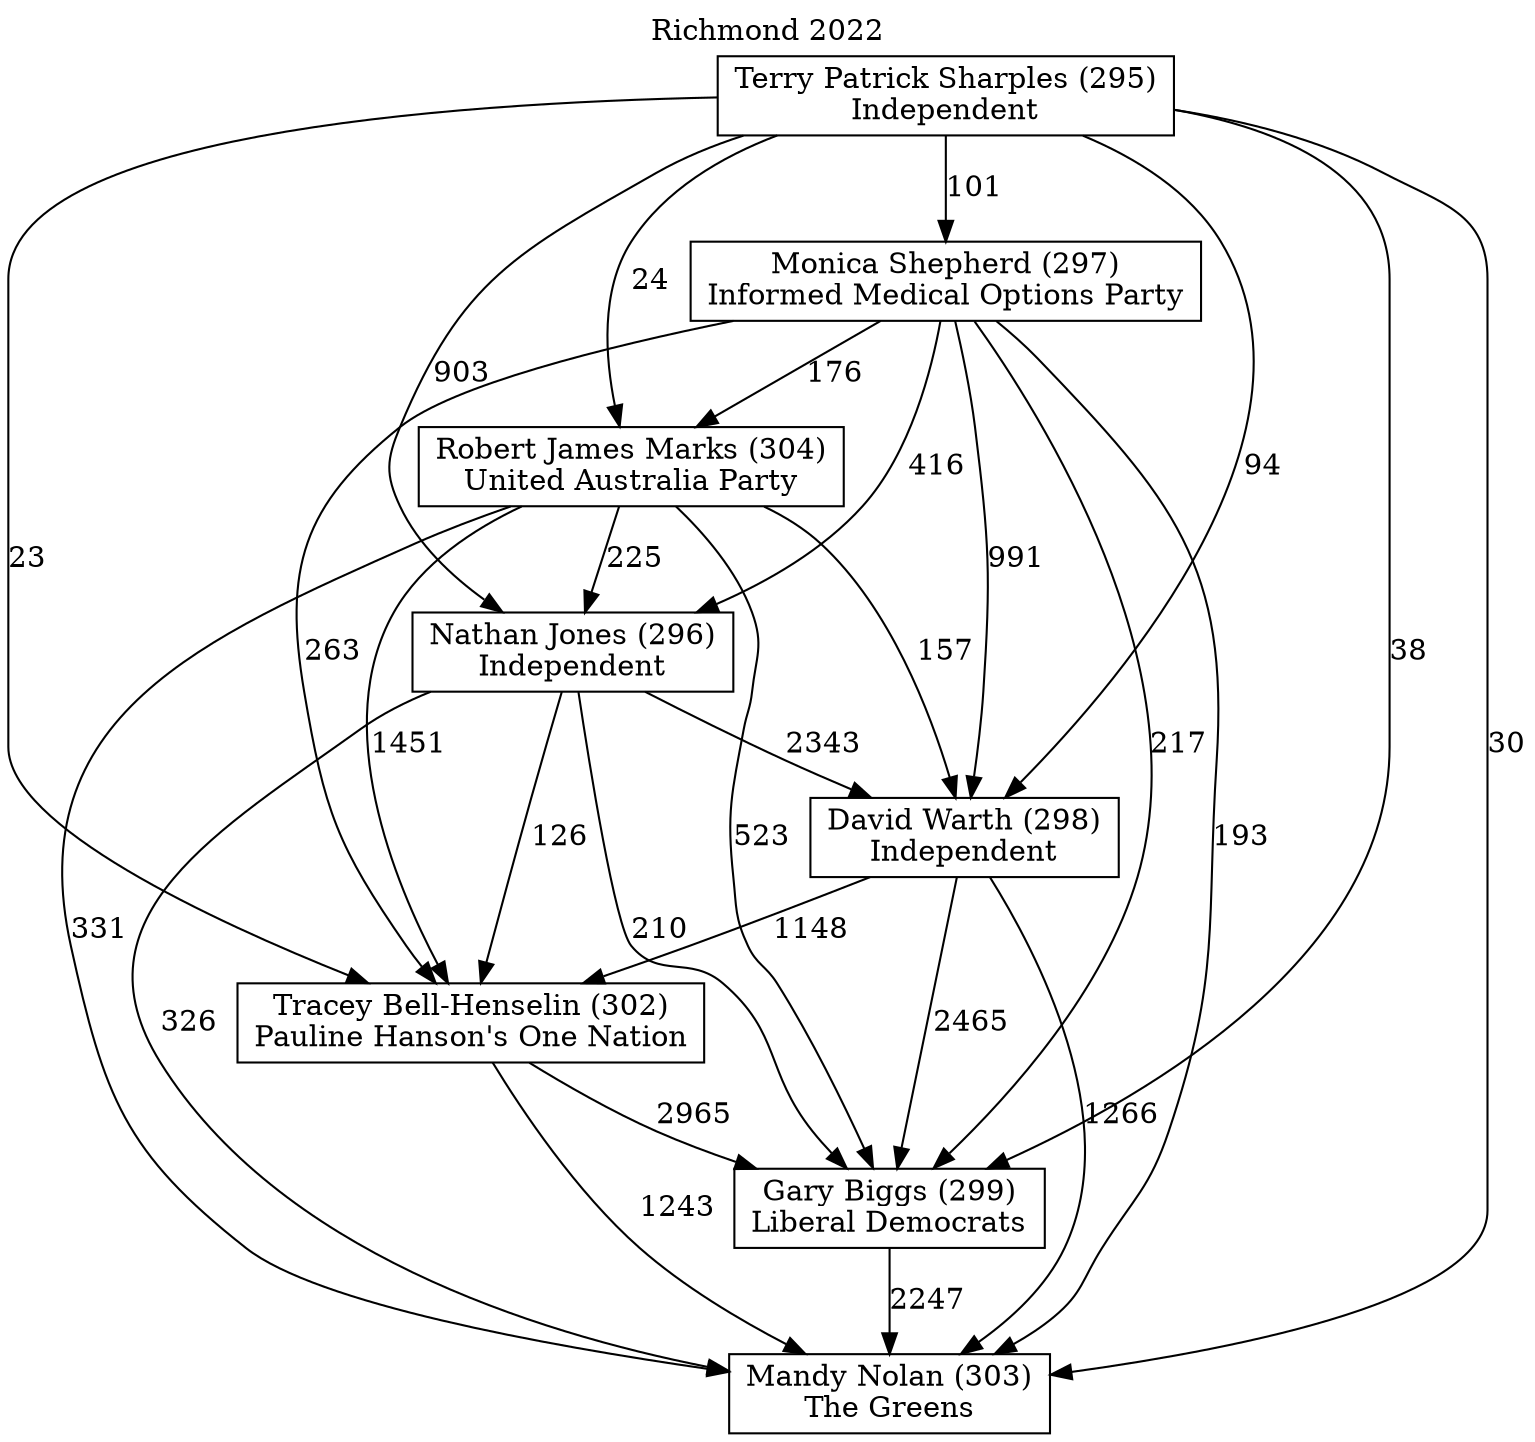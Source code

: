// House preference flow
digraph "Mandy Nolan (303)_Richmond_2022" {
	graph [label="Richmond 2022" labelloc=t mclimit=10]
	node [shape=box]
	"David Warth (298)" [label="David Warth (298)
Independent"]
	"Monica Shepherd (297)" [label="Monica Shepherd (297)
Informed Medical Options Party"]
	"Robert James Marks (304)" [label="Robert James Marks (304)
United Australia Party"]
	"Tracey Bell-Henselin (302)" [label="Tracey Bell-Henselin (302)
Pauline Hanson's One Nation"]
	"Gary Biggs (299)" [label="Gary Biggs (299)
Liberal Democrats"]
	"Terry Patrick Sharples (295)" [label="Terry Patrick Sharples (295)
Independent"]
	"Nathan Jones (296)" [label="Nathan Jones (296)
Independent"]
	"Mandy Nolan (303)" [label="Mandy Nolan (303)
The Greens"]
	"Gary Biggs (299)" -> "Mandy Nolan (303)" [label=2247]
	"Monica Shepherd (297)" -> "Robert James Marks (304)" [label=176]
	"Tracey Bell-Henselin (302)" -> "Gary Biggs (299)" [label=2965]
	"Monica Shepherd (297)" -> "Nathan Jones (296)" [label=416]
	"Robert James Marks (304)" -> "David Warth (298)" [label=157]
	"Monica Shepherd (297)" -> "Mandy Nolan (303)" [label=193]
	"Robert James Marks (304)" -> "Mandy Nolan (303)" [label=331]
	"Monica Shepherd (297)" -> "Tracey Bell-Henselin (302)" [label=263]
	"Terry Patrick Sharples (295)" -> "Monica Shepherd (297)" [label=101]
	"Terry Patrick Sharples (295)" -> "Nathan Jones (296)" [label=903]
	"Monica Shepherd (297)" -> "Gary Biggs (299)" [label=217]
	"Nathan Jones (296)" -> "Gary Biggs (299)" [label=210]
	"David Warth (298)" -> "Gary Biggs (299)" [label=2465]
	"Terry Patrick Sharples (295)" -> "Gary Biggs (299)" [label=38]
	"Terry Patrick Sharples (295)" -> "Robert James Marks (304)" [label=24]
	"Monica Shepherd (297)" -> "David Warth (298)" [label=991]
	"Nathan Jones (296)" -> "Tracey Bell-Henselin (302)" [label=126]
	"David Warth (298)" -> "Mandy Nolan (303)" [label=1266]
	"Nathan Jones (296)" -> "Mandy Nolan (303)" [label=326]
	"Terry Patrick Sharples (295)" -> "Tracey Bell-Henselin (302)" [label=23]
	"Robert James Marks (304)" -> "Tracey Bell-Henselin (302)" [label=1451]
	"Nathan Jones (296)" -> "David Warth (298)" [label=2343]
	"Terry Patrick Sharples (295)" -> "David Warth (298)" [label=94]
	"Terry Patrick Sharples (295)" -> "Mandy Nolan (303)" [label=30]
	"David Warth (298)" -> "Tracey Bell-Henselin (302)" [label=1148]
	"Robert James Marks (304)" -> "Nathan Jones (296)" [label=225]
	"Tracey Bell-Henselin (302)" -> "Mandy Nolan (303)" [label=1243]
	"Robert James Marks (304)" -> "Gary Biggs (299)" [label=523]
}
